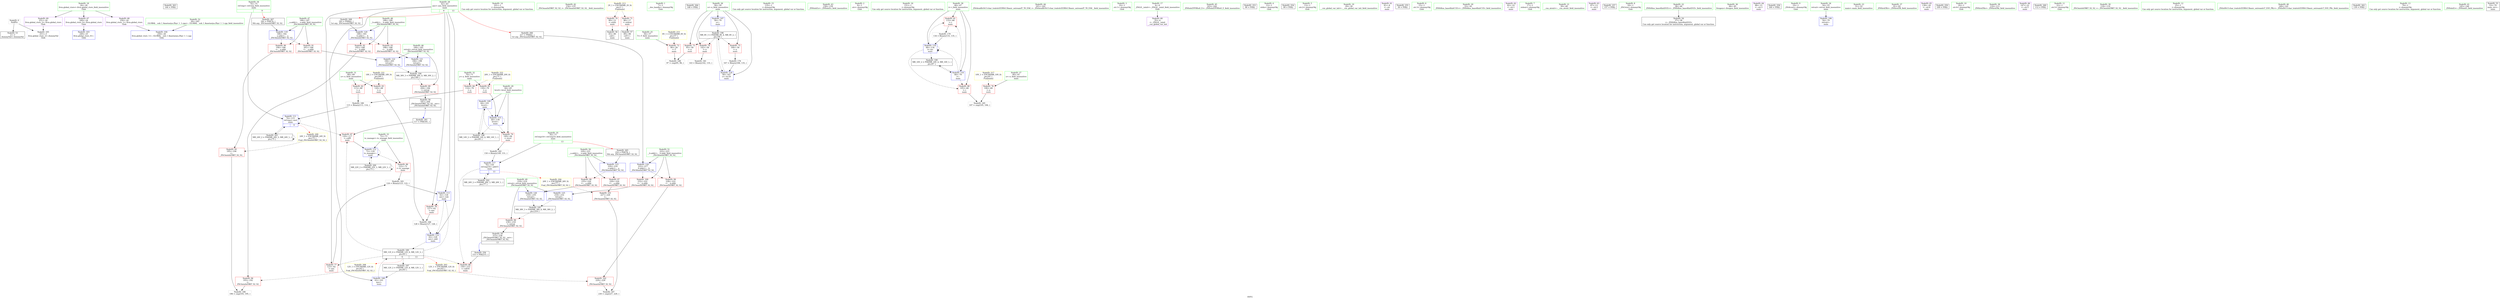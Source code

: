 digraph "SVFG" {
	label="SVFG";

	Node0x555dab9525b0 [shape=record,color=grey,label="{NodeID: 0\nNullPtr}"];
	Node0x555dab9525b0 -> Node0x555dab96cd20[style=solid];
	Node0x555dab9525b0 -> Node0x555dab96c070[style=solid];
	Node0x555dab98f210 [shape=record,color=black,label="{NodeID: 263\n144 = PHI()\n}"];
	Node0x555dab974940 [shape=record,color=grey,label="{NodeID: 180\n115 = Binary(113, 114, )\n}"];
	Node0x555dab974940 -> Node0x555dab96c580[style=solid];
	Node0x555dab96b990 [shape=record,color=red,label="{NodeID: 97\n226\<--220\n\<--__a.addr\n_ZSt3maxIxERKT_S2_S2_\n}"];
	Node0x555dab96b990 -> Node0x555dab96bcd0[style=solid];
	Node0x555dab969960 [shape=record,color=green,label="{NodeID: 14\n101\<--1\n\<--dummyObj\nCan only get source location for instruction, argument, global var or function.}"];
	Node0x555dab96ff10 [shape=record,color=black,label="{NodeID: 194\nMR_30V_3 = PHI(MR_30V_4, MR_30V_2, )\npts\{185 \}\n}"];
	Node0x555dab96ff10 -> Node0x555dab96eb50[style=dashed];
	Node0x555dab96c580 [shape=record,color=blue,label="{NodeID: 111\n74\<--115\nref.tmp\<--mul\nmain\n|{|<s3>9}}"];
	Node0x555dab96c580 -> Node0x555dab96e9b0[style=dashed];
	Node0x555dab96c580 -> Node0x555dab96c580[style=dashed];
	Node0x555dab96c580 -> Node0x555dab97f6c0[style=dashed];
	Node0x555dab96c580:s3 -> Node0x555dab981070[style=dashed,color=red];
	Node0x555dab96a6a0 [shape=record,color=green,label="{NodeID: 28\n62\<--63\nans\<--ans_field_insensitive\nmain\n|{|<s5>9|<s6>13}}"];
	Node0x555dab96a6a0 -> Node0x555dab96e190[style=solid];
	Node0x555dab96a6a0 -> Node0x555dab96e260[style=solid];
	Node0x555dab96a6a0 -> Node0x555dab96c310[style=solid];
	Node0x555dab96a6a0 -> Node0x555dab96c720[style=solid];
	Node0x555dab96a6a0 -> Node0x555dab96c7f0[style=solid];
	Node0x555dab96a6a0:s5 -> Node0x555dab98f8e0[style=solid,color=red];
	Node0x555dab96a6a0:s6 -> Node0x555dab98f660[style=solid,color=red];
	Node0x555dab980f60 [shape=record,color=yellow,style=double,label="{NodeID: 208\n12V_1 = ENCHI(MR_12V_0)\npts\{63 \}\nFun[_ZSt3minIxERKT_S2_S2_]}"];
	Node0x555dab980f60 -> Node0x555dab96ef60[style=dashed];
	Node0x555dab971940 [shape=record,color=blue,label="{NodeID: 125\n218\<--232\nretval\<--\n_ZSt3maxIxERKT_S2_S2_\n}"];
	Node0x555dab971940 -> Node0x555dab970000[style=dashed];
	Node0x555dab96b320 [shape=record,color=green,label="{NodeID: 42\n154\<--155\n_ZSt3maxIxERKT_S2_S2_\<--_ZSt3maxIxERKT_S2_S2__field_insensitive\n}"];
	Node0x555dab982410 [shape=record,color=yellow,style=double,label="{NodeID: 222\n20V_1 = ENCHI(MR_20V_0)\npts\{71 \}\nFun[main]}"];
	Node0x555dab982410 -> Node0x555dab96e740[style=dashed];
	Node0x555dab982410 -> Node0x555dab96e810[style=dashed];
	Node0x555dab96cff0 [shape=record,color=black,label="{NodeID: 56\n83\<--80\ncall\<--\nmain\n}"];
	Node0x555dab96dbe0 [shape=record,color=red,label="{NodeID: 70\n80\<--12\n\<--stdin\nmain\n}"];
	Node0x555dab96dbe0 -> Node0x555dab96cff0[style=solid];
	Node0x555dab96e740 [shape=record,color=red,label="{NodeID: 84\n114\<--70\n\<--y\nmain\n}"];
	Node0x555dab96e740 -> Node0x555dab974940[style=solid];
	Node0x555dab952680 [shape=record,color=green,label="{NodeID: 1\n7\<--1\n__dso_handle\<--dummyObj\nGlob }"];
	Node0x555dab98f2e0 [shape=record,color=black,label="{NodeID: 264\n148 = PHI()\n}"];
	Node0x555dab974ac0 [shape=record,color=grey,label="{NodeID: 181\n143 = Binary(142, 135, )\n}"];
	Node0x555dab96ba60 [shape=record,color=red,label="{NodeID: 98\n235\<--220\n\<--__a.addr\n_ZSt3maxIxERKT_S2_S2_\n}"];
	Node0x555dab96ba60 -> Node0x555dab971a10[style=solid];
	Node0x555dab969a60 [shape=record,color=green,label="{NodeID: 15\n135\<--1\n\<--dummyObj\nCan only get source location for instruction, argument, global var or function.}"];
	Node0x555dab970000 [shape=record,color=black,label="{NodeID: 195\nMR_38V_3 = PHI(MR_38V_4, MR_38V_2, )\npts\{219 \}\n}"];
	Node0x555dab970000 -> Node0x555dab96b8c0[style=dashed];
	Node0x555dab96c650 [shape=record,color=blue,label="{NodeID: 112\n72\<--120\nto_manage\<--\nmain\n}"];
	Node0x555dab96c650 -> Node0x555dab96e8e0[style=dashed];
	Node0x555dab96c650 -> Node0x555dab96c650[style=dashed];
	Node0x555dab96c650 -> Node0x555dab97f1c0[style=dashed];
	Node0x555dab96a770 [shape=record,color=green,label="{NodeID: 29\n64\<--65\nlevel\<--level_field_insensitive\nmain\n}"];
	Node0x555dab96a770 -> Node0x555dab96e330[style=solid];
	Node0x555dab96a770 -> Node0x555dab96c3e0[style=solid];
	Node0x555dab96a770 -> Node0x555dab971120[style=solid];
	Node0x555dab981070 [shape=record,color=yellow,style=double,label="{NodeID: 209\n24V_1 = ENCHI(MR_24V_0)\npts\{75 \}\nFun[_ZSt3minIxERKT_S2_S2_]}"];
	Node0x555dab981070 -> Node0x555dab96f030[style=dashed];
	Node0x555dab971a10 [shape=record,color=blue,label="{NodeID: 126\n218\<--235\nretval\<--\n_ZSt3maxIxERKT_S2_S2_\n}"];
	Node0x555dab971a10 -> Node0x555dab970000[style=dashed];
	Node0x555dab96b420 [shape=record,color=green,label="{NodeID: 43\n158\<--159\n_ZNSolsEx\<--_ZNSolsEx_field_insensitive\n}"];
	Node0x555dab96d0c0 [shape=record,color=black,label="{NodeID: 57\n89\<--86\ncall1\<--\nmain\n}"];
	Node0x555dab96dcb0 [shape=record,color=red,label="{NodeID: 71\n86\<--17\n\<--stdout\nmain\n}"];
	Node0x555dab96dcb0 -> Node0x555dab96d0c0[style=solid];
	Node0x555dab96e810 [shape=record,color=red,label="{NodeID: 85\n130\<--70\n\<--y\nmain\n}"];
	Node0x555dab96e810 -> Node0x555dab971120[style=solid];
	Node0x555dab9689e0 [shape=record,color=green,label="{NodeID: 2\n8\<--1\n.str\<--dummyObj\nGlob }"];
	Node0x555dab98f3b0 [shape=record,color=black,label="{NodeID: 265\n216 = PHI(76, )\n0th arg _ZSt3maxIxERKT_S2_S2_ }"];
	Node0x555dab98f3b0 -> Node0x555dab9717a0[style=solid];
	Node0x555dab974c40 [shape=record,color=grey,label="{NodeID: 182\n150 = Binary(149, 151, )\n}"];
	Node0x555dab974c40 -> Node0x555dab9712c0[style=solid];
	Node0x555dab96bb30 [shape=record,color=red,label="{NodeID: 99\n228\<--222\n\<--__b.addr\n_ZSt3maxIxERKT_S2_S2_\n}"];
	Node0x555dab96bb30 -> Node0x555dab96bda0[style=solid];
	Node0x555dab969b60 [shape=record,color=green,label="{NodeID: 16\n151\<--1\n\<--dummyObj\nCan only get source location for instruction, argument, global var or function.}"];
	Node0x555dab97ddc0 [shape=record,color=black,label="{NodeID: 196\nMR_8V_3 = PHI(MR_8V_4, MR_8V_2, )\npts\{59 \}\n}"];
	Node0x555dab97ddc0 -> Node0x555dab96de50[style=dashed];
	Node0x555dab97ddc0 -> Node0x555dab96df20[style=dashed];
	Node0x555dab97ddc0 -> Node0x555dab96dff0[style=dashed];
	Node0x555dab97ddc0 -> Node0x555dab971390[style=dashed];
	Node0x555dab96c720 [shape=record,color=blue,label="{NodeID: 113\n62\<--124\nans\<--sub\nmain\n}"];
	Node0x555dab96c720 -> Node0x555dab96e260[style=dashed];
	Node0x555dab96c720 -> Node0x555dab96c7f0[style=dashed];
	Node0x555dab96a840 [shape=record,color=green,label="{NodeID: 30\n66\<--67\ni\<--i_field_insensitive\nmain\n}"];
	Node0x555dab96a840 -> Node0x555dab96e400[style=solid];
	Node0x555dab96a840 -> Node0x555dab96e4d0[style=solid];
	Node0x555dab96a840 -> Node0x555dab96c4b0[style=solid];
	Node0x555dab96a840 -> Node0x555dab9711f0[style=solid];
	Node0x555dab96b520 [shape=record,color=green,label="{NodeID: 44\n161\<--162\n_ZSt4endlIcSt11char_traitsIcEERSt13basic_ostreamIT_T0_ES6_\<--_ZSt4endlIcSt11char_traitsIcEERSt13basic_ostreamIT_T0_ES6__field_insensitive\n}"];
	Node0x555dab96d190 [shape=record,color=black,label="{NodeID: 58\n181\<--204\n_ZSt3minIxERKT_S2_S2__ret\<--\n_ZSt3minIxERKT_S2_S2_\n|{<s0>9}}"];
	Node0x555dab96d190:s0 -> Node0x555dab98ef80[style=solid,color=blue];
	Node0x555dab96dd80 [shape=record,color=red,label="{NodeID: 72\n96\<--56\n\<--T\nmain\n}"];
	Node0x555dab96dd80 -> Node0x555dab975540[style=solid];
	Node0x555dab96e8e0 [shape=record,color=red,label="{NodeID: 86\n122\<--72\n\<--to_manage\nmain\n}"];
	Node0x555dab96e8e0 -> Node0x555dab974dc0[style=solid];
	Node0x555dab968a70 [shape=record,color=green,label="{NodeID: 3\n10\<--1\n.str.1\<--dummyObj\nGlob }"];
	Node0x555dab98f660 [shape=record,color=black,label="{NodeID: 266\n217 = PHI(62, )\n1st arg _ZSt3maxIxERKT_S2_S2_ }"];
	Node0x555dab98f660 -> Node0x555dab971870[style=solid];
	Node0x555dab974dc0 [shape=record,color=grey,label="{NodeID: 183\n124 = Binary(123, 122, )\n}"];
	Node0x555dab974dc0 -> Node0x555dab96c720[style=solid];
	Node0x555dab96bc00 [shape=record,color=red,label="{NodeID: 100\n232\<--222\n\<--__b.addr\n_ZSt3maxIxERKT_S2_S2_\n}"];
	Node0x555dab96bc00 -> Node0x555dab971940[style=solid];
	Node0x555dab969c60 [shape=record,color=green,label="{NodeID: 17\n4\<--6\n_ZStL8__ioinit\<--_ZStL8__ioinit_field_insensitive\nGlob }"];
	Node0x555dab969c60 -> Node0x555dab96d330[style=solid];
	Node0x555dab97e2c0 [shape=record,color=black,label="{NodeID: 197\nMR_12V_2 = PHI(MR_12V_4, MR_12V_1, )\npts\{63 \}\n}"];
	Node0x555dab97e2c0 -> Node0x555dab96c310[style=dashed];
	Node0x555dab96c7f0 [shape=record,color=blue,label="{NodeID: 114\n62\<--128\nans\<--add\nmain\n}"];
	Node0x555dab96c7f0 -> Node0x555dab97aaa0[style=dashed];
	Node0x555dab96a910 [shape=record,color=green,label="{NodeID: 31\n68\<--69\nx\<--x_field_insensitive\nmain\n}"];
	Node0x555dab96a910 -> Node0x555dab96e5a0[style=solid];
	Node0x555dab96a910 -> Node0x555dab96e670[style=solid];
	Node0x555dab96b620 [shape=record,color=green,label="{NodeID: 45\n163\<--164\n_ZNSolsEPFRSoS_E\<--_ZNSolsEPFRSoS_E_field_insensitive\n}"];
	Node0x555dab96d260 [shape=record,color=black,label="{NodeID: 59\n215\<--238\n_ZSt3maxIxERKT_S2_S2__ret\<--\n_ZSt3maxIxERKT_S2_S2_\n|{<s0>13}}"];
	Node0x555dab96d260:s0 -> Node0x555dab98ea50[style=solid,color=blue];
	Node0x555dab96de50 [shape=record,color=red,label="{NodeID: 73\n95\<--58\n\<--u\nmain\n}"];
	Node0x555dab96de50 -> Node0x555dab975540[style=solid];
	Node0x555dab717600 [shape=record,color=black,label="{NodeID: 253\n90 = PHI()\n}"];
	Node0x555dab96e9b0 [shape=record,color=red,label="{NodeID: 87\n120\<--117\n\<--call9\nmain\n}"];
	Node0x555dab96e9b0 -> Node0x555dab96c650[style=solid];
	Node0x555dab968b00 [shape=record,color=green,label="{NodeID: 4\n12\<--1\nstdin\<--dummyObj\nGlob }"];
	Node0x555dab98f7a0 [shape=record,color=black,label="{NodeID: 267\n182 = PHI(74, )\n0th arg _ZSt3minIxERKT_S2_S2_ }"];
	Node0x555dab98f7a0 -> Node0x555dab971460[style=solid];
	Node0x555dab974f40 [shape=record,color=grey,label="{NodeID: 184\n128 = Binary(127, 126, )\n}"];
	Node0x555dab974f40 -> Node0x555dab96c7f0[style=solid];
	Node0x555dab96bcd0 [shape=record,color=red,label="{NodeID: 101\n227\<--226\n\<--\n_ZSt3maxIxERKT_S2_S2_\n}"];
	Node0x555dab96bcd0 -> Node0x555dab9753c0[style=solid];
	Node0x555dab969d60 [shape=record,color=green,label="{NodeID: 18\n24\<--28\nllvm.global_ctors\<--llvm.global_ctors_field_insensitive\nGlob }"];
	Node0x555dab969d60 -> Node0x555dab96d8e0[style=solid];
	Node0x555dab969d60 -> Node0x555dab96d9e0[style=solid];
	Node0x555dab969d60 -> Node0x555dab96dae0[style=solid];
	Node0x555dab97e7c0 [shape=record,color=black,label="{NodeID: 198\nMR_14V_2 = PHI(MR_14V_4, MR_14V_1, )\npts\{65 \}\n}"];
	Node0x555dab97e7c0 -> Node0x555dab96c3e0[style=dashed];
	Node0x555dab971120 [shape=record,color=blue,label="{NodeID: 115\n64\<--130\nlevel\<--\nmain\n}"];
	Node0x555dab971120 -> Node0x555dab96e330[style=dashed];
	Node0x555dab971120 -> Node0x555dab971120[style=dashed];
	Node0x555dab971120 -> Node0x555dab97e7c0[style=dashed];
	Node0x555dab96a9e0 [shape=record,color=green,label="{NodeID: 32\n70\<--71\ny\<--y_field_insensitive\nmain\n}"];
	Node0x555dab96a9e0 -> Node0x555dab96e740[style=solid];
	Node0x555dab96a9e0 -> Node0x555dab96e810[style=solid];
	Node0x555dab96b720 [shape=record,color=green,label="{NodeID: 46\n184\<--185\nretval\<--retval_field_insensitive\n_ZSt3minIxERKT_S2_S2_\n}"];
	Node0x555dab96b720 -> Node0x555dab96eb50[style=solid];
	Node0x555dab96b720 -> Node0x555dab971600[style=solid];
	Node0x555dab96b720 -> Node0x555dab9716d0[style=solid];
	Node0x555dab96d330 [shape=record,color=purple,label="{NodeID: 60\n35\<--4\n\<--_ZStL8__ioinit\n__cxx_global_var_init\n}"];
	Node0x555dab96df20 [shape=record,color=red,label="{NodeID: 74\n142\<--58\n\<--u\nmain\n}"];
	Node0x555dab96df20 -> Node0x555dab974ac0[style=solid];
	Node0x555dab98e850 [shape=record,color=black,label="{NodeID: 254\n99 = PHI()\n}"];
	Node0x555dab96ea80 [shape=record,color=red,label="{NodeID: 88\n156\<--153\n\<--call16\nmain\n}"];
	Node0x555dab968b90 [shape=record,color=green,label="{NodeID: 5\n13\<--1\n.str.2\<--dummyObj\nGlob }"];
	Node0x555dab98f8e0 [shape=record,color=black,label="{NodeID: 268\n183 = PHI(62, )\n1st arg _ZSt3minIxERKT_S2_S2_ }"];
	Node0x555dab98f8e0 -> Node0x555dab971530[style=solid];
	Node0x555dab9750c0 [shape=record,color=grey,label="{NodeID: 185\n107 = cmp(105, 106, )\n}"];
	Node0x555dab96bda0 [shape=record,color=red,label="{NodeID: 102\n229\<--228\n\<--\n_ZSt3maxIxERKT_S2_S2_\n}"];
	Node0x555dab96bda0 -> Node0x555dab9753c0[style=solid];
	Node0x555dab969e60 [shape=record,color=green,label="{NodeID: 19\n29\<--30\n__cxx_global_var_init\<--__cxx_global_var_init_field_insensitive\n}"];
	Node0x555dab97ecc0 [shape=record,color=black,label="{NodeID: 199\nMR_16V_2 = PHI(MR_16V_4, MR_16V_1, )\npts\{67 \}\n}"];
	Node0x555dab97ecc0 -> Node0x555dab96c4b0[style=dashed];
	Node0x555dab9711f0 [shape=record,color=blue,label="{NodeID: 116\n66\<--134\ni\<--inc\nmain\n}"];
	Node0x555dab9711f0 -> Node0x555dab96e400[style=dashed];
	Node0x555dab9711f0 -> Node0x555dab96e4d0[style=dashed];
	Node0x555dab9711f0 -> Node0x555dab9711f0[style=dashed];
	Node0x555dab9711f0 -> Node0x555dab97ecc0[style=dashed];
	Node0x555dab96aab0 [shape=record,color=green,label="{NodeID: 33\n72\<--73\nto_manage\<--to_manage_field_insensitive\nmain\n}"];
	Node0x555dab96aab0 -> Node0x555dab96e8e0[style=solid];
	Node0x555dab96aab0 -> Node0x555dab96c650[style=solid];
	Node0x555dab9813f0 [shape=record,color=yellow,style=double,label="{NodeID: 213\n2V_1 = ENCHI(MR_2V_0)\npts\{1 \}\nFun[main]}"];
	Node0x555dab9813f0 -> Node0x555dab96dbe0[style=dashed];
	Node0x555dab9813f0 -> Node0x555dab96dcb0[style=dashed];
	Node0x555dab96b7f0 [shape=record,color=green,label="{NodeID: 47\n186\<--187\n__a.addr\<--__a.addr_field_insensitive\n_ZSt3minIxERKT_S2_S2_\n}"];
	Node0x555dab96b7f0 -> Node0x555dab96ec20[style=solid];
	Node0x555dab96b7f0 -> Node0x555dab96ecf0[style=solid];
	Node0x555dab96b7f0 -> Node0x555dab971460[style=solid];
	Node0x555dab96d400 [shape=record,color=purple,label="{NodeID: 61\n81\<--8\n\<--.str\nmain\n}"];
	Node0x555dab96dff0 [shape=record,color=red,label="{NodeID: 75\n166\<--58\n\<--u\nmain\n}"];
	Node0x555dab96dff0 -> Node0x555dab974640[style=solid];
	Node0x555dab98e950 [shape=record,color=black,label="{NodeID: 255\n36 = PHI()\n}"];
	Node0x555dab96eb50 [shape=record,color=red,label="{NodeID: 89\n204\<--184\n\<--retval\n_ZSt3minIxERKT_S2_S2_\n}"];
	Node0x555dab96eb50 -> Node0x555dab96d190[style=solid];
	Node0x555dab9693d0 [shape=record,color=green,label="{NodeID: 6\n15\<--1\n.str.3\<--dummyObj\nGlob }"];
	Node0x555dab975240 [shape=record,color=grey,label="{NodeID: 186\n196 = cmp(193, 195, )\n}"];
	Node0x555dab96be70 [shape=record,color=blue,label="{NodeID: 103\n249\<--25\nllvm.global_ctors_0\<--\nGlob }"];
	Node0x555dab969f60 [shape=record,color=green,label="{NodeID: 20\n33\<--34\n_ZNSt8ios_base4InitC1Ev\<--_ZNSt8ios_base4InitC1Ev_field_insensitive\n}"];
	Node0x555dab97f1c0 [shape=record,color=black,label="{NodeID: 200\nMR_22V_2 = PHI(MR_22V_3, MR_22V_1, )\npts\{73 \}\n}"];
	Node0x555dab97f1c0 -> Node0x555dab96c650[style=dashed];
	Node0x555dab97f1c0 -> Node0x555dab97f1c0[style=dashed];
	Node0x555dab9712c0 [shape=record,color=blue,label="{NodeID: 117\n76\<--150\nref.tmp14\<--add15\nmain\n|{|<s2>13}}"];
	Node0x555dab9712c0 -> Node0x555dab96ea80[style=dashed];
	Node0x555dab9712c0 -> Node0x555dab97fbc0[style=dashed];
	Node0x555dab9712c0:s2 -> Node0x555dab980be0[style=dashed,color=red];
	Node0x555dab96ab80 [shape=record,color=green,label="{NodeID: 34\n74\<--75\nref.tmp\<--ref.tmp_field_insensitive\nmain\n|{|<s1>9}}"];
	Node0x555dab96ab80 -> Node0x555dab96c580[style=solid];
	Node0x555dab96ab80:s1 -> Node0x555dab98f7a0[style=solid,color=red];
	Node0x555dab96c8e0 [shape=record,color=green,label="{NodeID: 48\n188\<--189\n__b.addr\<--__b.addr_field_insensitive\n_ZSt3minIxERKT_S2_S2_\n}"];
	Node0x555dab96c8e0 -> Node0x555dab96edc0[style=solid];
	Node0x555dab96c8e0 -> Node0x555dab96ee90[style=solid];
	Node0x555dab96c8e0 -> Node0x555dab971530[style=solid];
	Node0x555dab96d4d0 [shape=record,color=purple,label="{NodeID: 62\n82\<--10\n\<--.str.1\nmain\n}"];
	Node0x555dab96e0c0 [shape=record,color=red,label="{NodeID: 76\n106\<--60\n\<--n\nmain\n}"];
	Node0x555dab96e0c0 -> Node0x555dab9750c0[style=solid];
	Node0x555dab98ea50 [shape=record,color=black,label="{NodeID: 256\n153 = PHI(215, )\n}"];
	Node0x555dab98ea50 -> Node0x555dab96ea80[style=solid];
	Node0x555dab96ec20 [shape=record,color=red,label="{NodeID: 90\n194\<--186\n\<--__a.addr\n_ZSt3minIxERKT_S2_S2_\n}"];
	Node0x555dab96ec20 -> Node0x555dab96f030[style=solid];
	Node0x555dab969460 [shape=record,color=green,label="{NodeID: 7\n17\<--1\nstdout\<--dummyObj\nGlob }"];
	Node0x555dab9753c0 [shape=record,color=grey,label="{NodeID: 187\n230 = cmp(227, 229, )\n}"];
	Node0x555dab96bf70 [shape=record,color=blue,label="{NodeID: 104\n250\<--26\nllvm.global_ctors_1\<--_GLOBAL__sub_I_Anastasiya.Zhyr_1_1.cpp\nGlob }"];
	Node0x555dab96a060 [shape=record,color=green,label="{NodeID: 21\n39\<--40\n__cxa_atexit\<--__cxa_atexit_field_insensitive\n}"];
	Node0x555dab97f6c0 [shape=record,color=black,label="{NodeID: 201\nMR_24V_2 = PHI(MR_24V_3, MR_24V_1, )\npts\{75 \}\n}"];
	Node0x555dab97f6c0 -> Node0x555dab96c580[style=dashed];
	Node0x555dab97f6c0 -> Node0x555dab97f6c0[style=dashed];
	Node0x555dab971390 [shape=record,color=blue,label="{NodeID: 118\n58\<--167\nu\<--inc20\nmain\n}"];
	Node0x555dab971390 -> Node0x555dab97ddc0[style=dashed];
	Node0x555dab96ac50 [shape=record,color=green,label="{NodeID: 35\n76\<--77\nref.tmp14\<--ref.tmp14_field_insensitive\nmain\n|{|<s1>13}}"];
	Node0x555dab96ac50 -> Node0x555dab9712c0[style=solid];
	Node0x555dab96ac50:s1 -> Node0x555dab98f3b0[style=solid,color=red];
	Node0x555dab9815e0 [shape=record,color=yellow,style=double,label="{NodeID: 215\n6V_1 = ENCHI(MR_6V_0)\npts\{57 \}\nFun[main]}"];
	Node0x555dab9815e0 -> Node0x555dab96dd80[style=dashed];
	Node0x555dab96c9b0 [shape=record,color=green,label="{NodeID: 49\n218\<--219\nretval\<--retval_field_insensitive\n_ZSt3maxIxERKT_S2_S2_\n}"];
	Node0x555dab96c9b0 -> Node0x555dab96b8c0[style=solid];
	Node0x555dab96c9b0 -> Node0x555dab971940[style=solid];
	Node0x555dab96c9b0 -> Node0x555dab971a10[style=solid];
	Node0x555dab96d5a0 [shape=record,color=purple,label="{NodeID: 63\n87\<--13\n\<--.str.2\nmain\n}"];
	Node0x555dab96e190 [shape=record,color=red,label="{NodeID: 77\n123\<--62\n\<--ans\nmain\n}"];
	Node0x555dab96e190 -> Node0x555dab974dc0[style=solid];
	Node0x555dab98ec40 [shape=record,color=black,label="{NodeID: 257\n157 = PHI()\n}"];
	Node0x555dab96ecf0 [shape=record,color=red,label="{NodeID: 91\n201\<--186\n\<--__a.addr\n_ZSt3minIxERKT_S2_S2_\n}"];
	Node0x555dab96ecf0 -> Node0x555dab9716d0[style=solid];
	Node0x555dab9694f0 [shape=record,color=green,label="{NodeID: 8\n18\<--1\n_ZSt3cin\<--dummyObj\nGlob }"];
	Node0x555dab975540 [shape=record,color=grey,label="{NodeID: 188\n97 = cmp(95, 96, )\n}"];
	Node0x555dab96c070 [shape=record,color=blue, style = dotted,label="{NodeID: 105\n251\<--3\nllvm.global_ctors_2\<--dummyVal\nGlob }"];
	Node0x555dab96a160 [shape=record,color=green,label="{NodeID: 22\n38\<--44\n_ZNSt8ios_base4InitD1Ev\<--_ZNSt8ios_base4InitD1Ev_field_insensitive\n}"];
	Node0x555dab96a160 -> Node0x555dab96ce20[style=solid];
	Node0x555dab97fbc0 [shape=record,color=black,label="{NodeID: 202\nMR_26V_2 = PHI(MR_26V_3, MR_26V_1, )\npts\{77 \}\n}"];
	Node0x555dab97fbc0 -> Node0x555dab9712c0[style=dashed];
	Node0x555dab971460 [shape=record,color=blue,label="{NodeID: 119\n186\<--182\n__a.addr\<--__a\n_ZSt3minIxERKT_S2_S2_\n}"];
	Node0x555dab971460 -> Node0x555dab96ec20[style=dashed];
	Node0x555dab971460 -> Node0x555dab96ecf0[style=dashed];
	Node0x555dab96ad20 [shape=record,color=green,label="{NodeID: 36\n84\<--85\nfreopen\<--freopen_field_insensitive\n}"];
	Node0x555dab96ca80 [shape=record,color=green,label="{NodeID: 50\n220\<--221\n__a.addr\<--__a.addr_field_insensitive\n_ZSt3maxIxERKT_S2_S2_\n}"];
	Node0x555dab96ca80 -> Node0x555dab96b990[style=solid];
	Node0x555dab96ca80 -> Node0x555dab96ba60[style=solid];
	Node0x555dab96ca80 -> Node0x555dab9717a0[style=solid];
	Node0x555dab96d670 [shape=record,color=purple,label="{NodeID: 64\n88\<--15\n\<--.str.3\nmain\n}"];
	Node0x555dab96e260 [shape=record,color=red,label="{NodeID: 78\n127\<--62\n\<--ans\nmain\n}"];
	Node0x555dab96e260 -> Node0x555dab974f40[style=solid];
	Node0x555dab98ed10 [shape=record,color=black,label="{NodeID: 258\n160 = PHI()\n}"];
	Node0x555dab96edc0 [shape=record,color=red,label="{NodeID: 92\n192\<--188\n\<--__b.addr\n_ZSt3minIxERKT_S2_S2_\n}"];
	Node0x555dab96edc0 -> Node0x555dab96ef60[style=solid];
	Node0x555dab969580 [shape=record,color=green,label="{NodeID: 9\n19\<--1\n_ZSt4cout\<--dummyObj\nGlob }"];
	Node0x555dab97aaa0 [shape=record,color=black,label="{NodeID: 189\nMR_12V_4 = PHI(MR_12V_6, MR_12V_3, )\npts\{63 \}\n|{|<s5>9|<s6>13}}"];
	Node0x555dab97aaa0 -> Node0x555dab96e190[style=dashed];
	Node0x555dab97aaa0 -> Node0x555dab96e9b0[style=dashed];
	Node0x555dab97aaa0 -> Node0x555dab96ea80[style=dashed];
	Node0x555dab97aaa0 -> Node0x555dab96c720[style=dashed];
	Node0x555dab97aaa0 -> Node0x555dab97e2c0[style=dashed];
	Node0x555dab97aaa0:s5 -> Node0x555dab980f60[style=dashed,color=red];
	Node0x555dab97aaa0:s6 -> Node0x555dab9800c0[style=dashed,color=red];
	Node0x555dab96c170 [shape=record,color=blue,label="{NodeID: 106\n54\<--79\nretval\<--\nmain\n}"];
	Node0x555dab96a260 [shape=record,color=green,label="{NodeID: 23\n51\<--52\nmain\<--main_field_insensitive\n}"];
	Node0x555dab9800c0 [shape=record,color=yellow,style=double,label="{NodeID: 203\n12V_1 = ENCHI(MR_12V_0)\npts\{63 \}\nFun[_ZSt3maxIxERKT_S2_S2_]}"];
	Node0x555dab9800c0 -> Node0x555dab96bda0[style=dashed];
	Node0x555dab971530 [shape=record,color=blue,label="{NodeID: 120\n188\<--183\n__b.addr\<--__b\n_ZSt3minIxERKT_S2_S2_\n}"];
	Node0x555dab971530 -> Node0x555dab96edc0[style=dashed];
	Node0x555dab971530 -> Node0x555dab96ee90[style=dashed];
	Node0x555dab96ae20 [shape=record,color=green,label="{NodeID: 37\n91\<--92\n_ZNSirsERi\<--_ZNSirsERi_field_insensitive\n}"];
	Node0x555dab981fb0 [shape=record,color=yellow,style=double,label="{NodeID: 217\n10V_1 = ENCHI(MR_10V_0)\npts\{61 \}\nFun[main]}"];
	Node0x555dab981fb0 -> Node0x555dab96e0c0[style=dashed];
	Node0x555dab96cb50 [shape=record,color=green,label="{NodeID: 51\n222\<--223\n__b.addr\<--__b.addr_field_insensitive\n_ZSt3maxIxERKT_S2_S2_\n}"];
	Node0x555dab96cb50 -> Node0x555dab96bb30[style=solid];
	Node0x555dab96cb50 -> Node0x555dab96bc00[style=solid];
	Node0x555dab96cb50 -> Node0x555dab971870[style=solid];
	Node0x555dab96d740 [shape=record,color=purple,label="{NodeID: 65\n138\<--20\n\<--.str.4\nmain\n}"];
	Node0x555dab96e330 [shape=record,color=red,label="{NodeID: 79\n149\<--64\n\<--level\nmain\n}"];
	Node0x555dab96e330 -> Node0x555dab974c40[style=solid];
	Node0x555dab98ede0 [shape=record,color=black,label="{NodeID: 259\n109 = PHI()\n}"];
	Node0x555dab96ee90 [shape=record,color=red,label="{NodeID: 93\n198\<--188\n\<--__b.addr\n_ZSt3minIxERKT_S2_S2_\n}"];
	Node0x555dab96ee90 -> Node0x555dab971600[style=solid];
	Node0x555dab969610 [shape=record,color=green,label="{NodeID: 10\n20\<--1\n.str.4\<--dummyObj\nGlob }"];
	Node0x555dab96c240 [shape=record,color=blue,label="{NodeID: 107\n58\<--79\nu\<--\nmain\n}"];
	Node0x555dab96c240 -> Node0x555dab97ddc0[style=dashed];
	Node0x555dab96a360 [shape=record,color=green,label="{NodeID: 24\n54\<--55\nretval\<--retval_field_insensitive\nmain\n}"];
	Node0x555dab96a360 -> Node0x555dab96c170[style=solid];
	Node0x555dab980be0 [shape=record,color=yellow,style=double,label="{NodeID: 204\n26V_1 = ENCHI(MR_26V_0)\npts\{77 \}\nFun[_ZSt3maxIxERKT_S2_S2_]}"];
	Node0x555dab980be0 -> Node0x555dab96bcd0[style=dashed];
	Node0x555dab971600 [shape=record,color=blue,label="{NodeID: 121\n184\<--198\nretval\<--\n_ZSt3minIxERKT_S2_S2_\n}"];
	Node0x555dab971600 -> Node0x555dab96ff10[style=dashed];
	Node0x555dab96af20 [shape=record,color=green,label="{NodeID: 38\n110\<--111\n_ZNSirsERx\<--_ZNSirsERx_field_insensitive\n}"];
	Node0x555dab96cc20 [shape=record,color=green,label="{NodeID: 52\n26\<--245\n_GLOBAL__sub_I_Anastasiya.Zhyr_1_1.cpp\<--_GLOBAL__sub_I_Anastasiya.Zhyr_1_1.cpp_field_insensitive\n}"];
	Node0x555dab96cc20 -> Node0x555dab96bf70[style=solid];
	Node0x555dab96d810 [shape=record,color=purple,label="{NodeID: 66\n147\<--22\n\<--.str.5\nmain\n}"];
	Node0x555dab96e400 [shape=record,color=red,label="{NodeID: 80\n105\<--66\n\<--i\nmain\n}"];
	Node0x555dab96e400 -> Node0x555dab9750c0[style=solid];
	Node0x555dab98eeb0 [shape=record,color=black,label="{NodeID: 260\n112 = PHI()\n}"];
	Node0x555dab96ef60 [shape=record,color=red,label="{NodeID: 94\n193\<--192\n\<--\n_ZSt3minIxERKT_S2_S2_\n}"];
	Node0x555dab96ef60 -> Node0x555dab975240[style=solid];
	Node0x555dab9696a0 [shape=record,color=green,label="{NodeID: 11\n22\<--1\n.str.5\<--dummyObj\nGlob }"];
	Node0x555dab96c310 [shape=record,color=blue,label="{NodeID: 108\n62\<--101\nans\<--\nmain\n}"];
	Node0x555dab96c310 -> Node0x555dab97aaa0[style=dashed];
	Node0x555dab96a430 [shape=record,color=green,label="{NodeID: 25\n56\<--57\nT\<--T_field_insensitive\nmain\n}"];
	Node0x555dab96a430 -> Node0x555dab96dd80[style=solid];
	Node0x555dab9716d0 [shape=record,color=blue,label="{NodeID: 122\n184\<--201\nretval\<--\n_ZSt3minIxERKT_S2_S2_\n}"];
	Node0x555dab9716d0 -> Node0x555dab96ff10[style=dashed];
	Node0x555dab96b020 [shape=record,color=green,label="{NodeID: 39\n118\<--119\n_ZSt3minIxERKT_S2_S2_\<--_ZSt3minIxERKT_S2_S2__field_insensitive\n}"];
	Node0x555dab96cd20 [shape=record,color=black,label="{NodeID: 53\n2\<--3\ndummyVal\<--dummyVal\n}"];
	Node0x555dab96d8e0 [shape=record,color=purple,label="{NodeID: 67\n249\<--24\nllvm.global_ctors_0\<--llvm.global_ctors\nGlob }"];
	Node0x555dab96d8e0 -> Node0x555dab96be70[style=solid];
	Node0x555dab96e4d0 [shape=record,color=red,label="{NodeID: 81\n133\<--66\n\<--i\nmain\n}"];
	Node0x555dab96e4d0 -> Node0x555dab9747c0[style=solid];
	Node0x555dab98ef80 [shape=record,color=black,label="{NodeID: 261\n117 = PHI(181, )\n}"];
	Node0x555dab98ef80 -> Node0x555dab96e9b0[style=solid];
	Node0x555dab974640 [shape=record,color=grey,label="{NodeID: 178\n167 = Binary(166, 135, )\n}"];
	Node0x555dab974640 -> Node0x555dab971390[style=solid];
	Node0x555dab96f030 [shape=record,color=red,label="{NodeID: 95\n195\<--194\n\<--\n_ZSt3minIxERKT_S2_S2_\n}"];
	Node0x555dab96f030 -> Node0x555dab975240[style=solid];
	Node0x555dab969760 [shape=record,color=green,label="{NodeID: 12\n25\<--1\n\<--dummyObj\nCan only get source location for instruction, argument, global var or function.}"];
	Node0x555dab96c3e0 [shape=record,color=blue,label="{NodeID: 109\n64\<--101\nlevel\<--\nmain\n}"];
	Node0x555dab96c3e0 -> Node0x555dab96e330[style=dashed];
	Node0x555dab96c3e0 -> Node0x555dab971120[style=dashed];
	Node0x555dab96c3e0 -> Node0x555dab97e7c0[style=dashed];
	Node0x555dab96a500 [shape=record,color=green,label="{NodeID: 26\n58\<--59\nu\<--u_field_insensitive\nmain\n}"];
	Node0x555dab96a500 -> Node0x555dab96de50[style=solid];
	Node0x555dab96a500 -> Node0x555dab96df20[style=solid];
	Node0x555dab96a500 -> Node0x555dab96dff0[style=solid];
	Node0x555dab96a500 -> Node0x555dab96c240[style=solid];
	Node0x555dab96a500 -> Node0x555dab971390[style=solid];
	Node0x555dab9717a0 [shape=record,color=blue,label="{NodeID: 123\n220\<--216\n__a.addr\<--__a\n_ZSt3maxIxERKT_S2_S2_\n}"];
	Node0x555dab9717a0 -> Node0x555dab96b990[style=dashed];
	Node0x555dab9717a0 -> Node0x555dab96ba60[style=dashed];
	Node0x555dab96b120 [shape=record,color=green,label="{NodeID: 40\n140\<--141\n_ZStlsISt11char_traitsIcEERSt13basic_ostreamIcT_ES5_PKc\<--_ZStlsISt11char_traitsIcEERSt13basic_ostreamIcT_ES5_PKc_field_insensitive\n}"];
	Node0x555dab96ce20 [shape=record,color=black,label="{NodeID: 54\n37\<--38\n\<--_ZNSt8ios_base4InitD1Ev\nCan only get source location for instruction, argument, global var or function.}"];
	Node0x555dab96d9e0 [shape=record,color=purple,label="{NodeID: 68\n250\<--24\nllvm.global_ctors_1\<--llvm.global_ctors\nGlob }"];
	Node0x555dab96d9e0 -> Node0x555dab96bf70[style=solid];
	Node0x555dab96e5a0 [shape=record,color=red,label="{NodeID: 82\n113\<--68\n\<--x\nmain\n}"];
	Node0x555dab96e5a0 -> Node0x555dab974940[style=solid];
	Node0x555dab98f140 [shape=record,color=black,label="{NodeID: 262\n139 = PHI()\n}"];
	Node0x555dab9747c0 [shape=record,color=grey,label="{NodeID: 179\n134 = Binary(133, 135, )\n}"];
	Node0x555dab9747c0 -> Node0x555dab9711f0[style=solid];
	Node0x555dab96b8c0 [shape=record,color=red,label="{NodeID: 96\n238\<--218\n\<--retval\n_ZSt3maxIxERKT_S2_S2_\n}"];
	Node0x555dab96b8c0 -> Node0x555dab96d260[style=solid];
	Node0x555dab969860 [shape=record,color=green,label="{NodeID: 13\n79\<--1\n\<--dummyObj\nCan only get source location for instruction, argument, global var or function.}"];
	Node0x555dab96c4b0 [shape=record,color=blue,label="{NodeID: 110\n66\<--79\ni\<--\nmain\n}"];
	Node0x555dab96c4b0 -> Node0x555dab96e400[style=dashed];
	Node0x555dab96c4b0 -> Node0x555dab96e4d0[style=dashed];
	Node0x555dab96c4b0 -> Node0x555dab9711f0[style=dashed];
	Node0x555dab96c4b0 -> Node0x555dab97ecc0[style=dashed];
	Node0x555dab96a5d0 [shape=record,color=green,label="{NodeID: 27\n60\<--61\nn\<--n_field_insensitive\nmain\n}"];
	Node0x555dab96a5d0 -> Node0x555dab96e0c0[style=solid];
	Node0x555dab971870 [shape=record,color=blue,label="{NodeID: 124\n222\<--217\n__b.addr\<--__b\n_ZSt3maxIxERKT_S2_S2_\n}"];
	Node0x555dab971870 -> Node0x555dab96bb30[style=dashed];
	Node0x555dab971870 -> Node0x555dab96bc00[style=dashed];
	Node0x555dab96b220 [shape=record,color=green,label="{NodeID: 41\n145\<--146\n_ZNSolsEi\<--_ZNSolsEi_field_insensitive\n}"];
	Node0x555dab982330 [shape=record,color=yellow,style=double,label="{NodeID: 221\n18V_1 = ENCHI(MR_18V_0)\npts\{69 \}\nFun[main]}"];
	Node0x555dab982330 -> Node0x555dab96e5a0[style=dashed];
	Node0x555dab982330 -> Node0x555dab96e670[style=dashed];
	Node0x555dab96cf20 [shape=record,color=black,label="{NodeID: 55\n53\<--79\nmain_ret\<--\nmain\n}"];
	Node0x555dab96dae0 [shape=record,color=purple,label="{NodeID: 69\n251\<--24\nllvm.global_ctors_2\<--llvm.global_ctors\nGlob }"];
	Node0x555dab96dae0 -> Node0x555dab96c070[style=solid];
	Node0x555dab96e670 [shape=record,color=red,label="{NodeID: 83\n126\<--68\n\<--x\nmain\n}"];
	Node0x555dab96e670 -> Node0x555dab974f40[style=solid];
}
